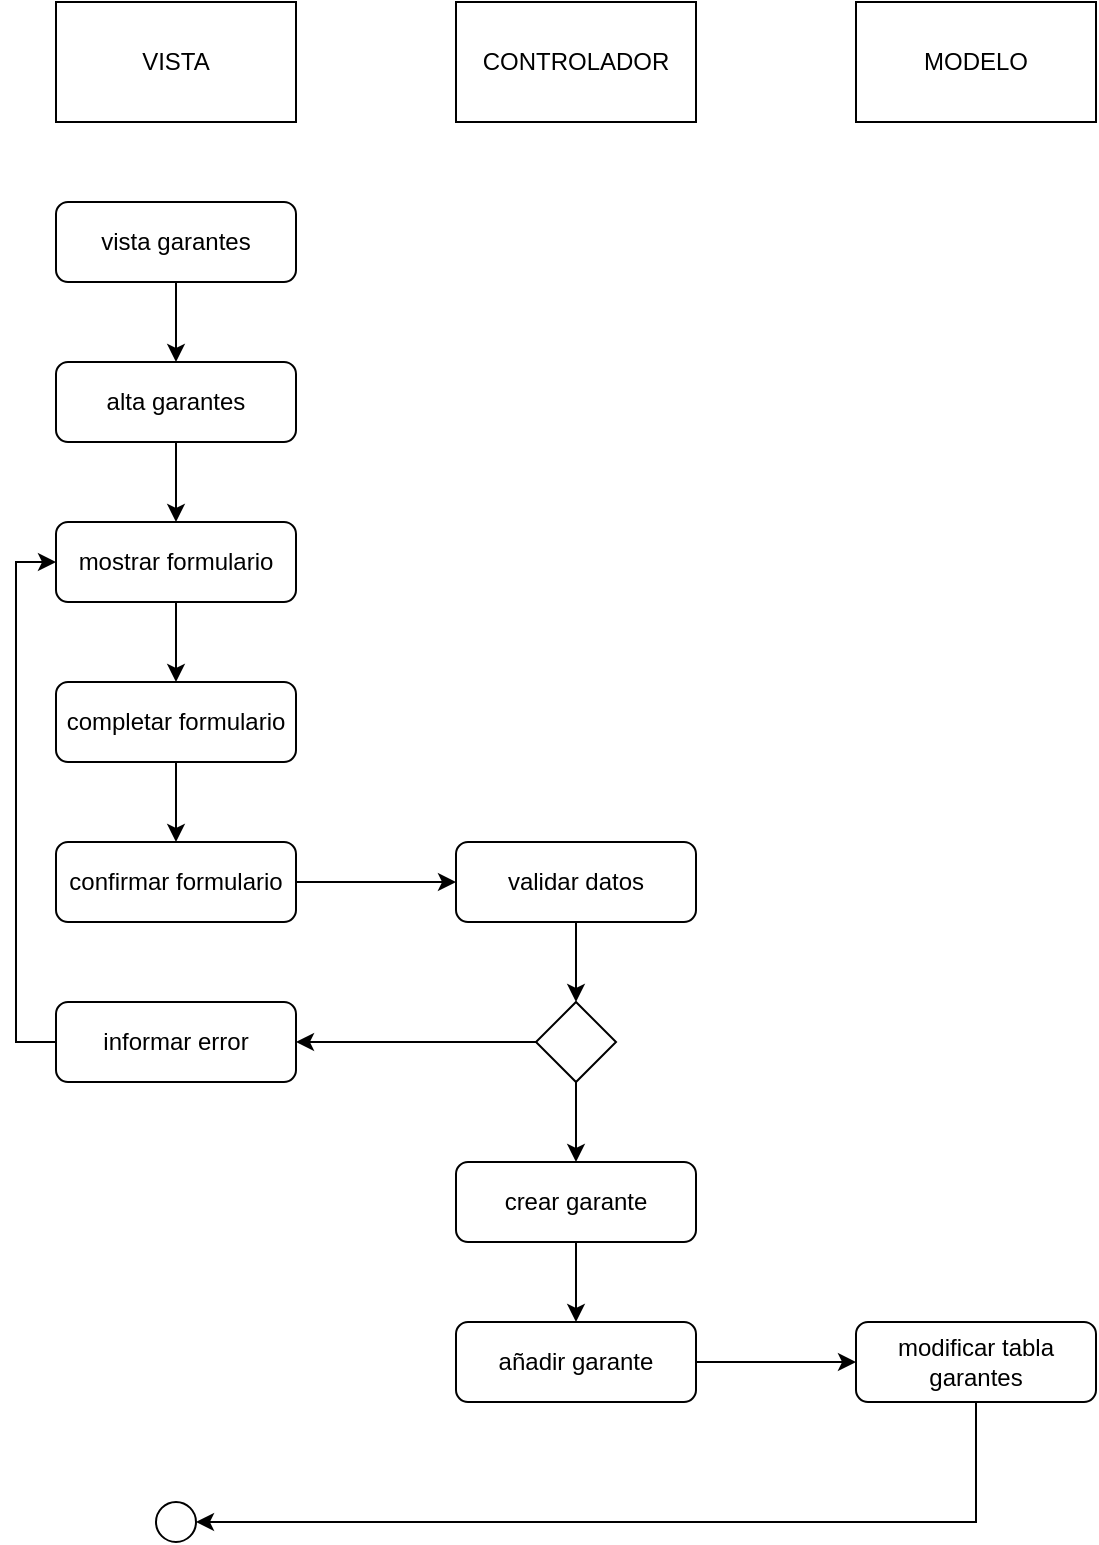 <mxfile version="28.2.5">
  <diagram name="Página-1" id="o3-o4MPG_sthvobzFKXW">
    <mxGraphModel dx="1426" dy="679" grid="1" gridSize="10" guides="1" tooltips="1" connect="1" arrows="1" fold="1" page="1" pageScale="1" pageWidth="827" pageHeight="1169" math="0" shadow="0">
      <root>
        <mxCell id="0" />
        <mxCell id="1" parent="0" />
        <mxCell id="09FDxShOkuP-vTnzd5Md-1" value="VISTA" style="rounded=0;whiteSpace=wrap;html=1;" vertex="1" parent="1">
          <mxGeometry x="120" y="20" width="120" height="60" as="geometry" />
        </mxCell>
        <mxCell id="09FDxShOkuP-vTnzd5Md-2" value="CONTROLADOR" style="rounded=0;whiteSpace=wrap;html=1;" vertex="1" parent="1">
          <mxGeometry x="320" y="20" width="120" height="60" as="geometry" />
        </mxCell>
        <mxCell id="09FDxShOkuP-vTnzd5Md-3" value="MODELO" style="rounded=0;whiteSpace=wrap;html=1;" vertex="1" parent="1">
          <mxGeometry x="520" y="20" width="120" height="60" as="geometry" />
        </mxCell>
        <mxCell id="09FDxShOkuP-vTnzd5Md-4" style="edgeStyle=orthogonalEdgeStyle;rounded=0;orthogonalLoop=1;jettySize=auto;html=1;exitX=0.5;exitY=1;exitDx=0;exitDy=0;entryX=0.5;entryY=0;entryDx=0;entryDy=0;" edge="1" parent="1" source="09FDxShOkuP-vTnzd5Md-5" target="09FDxShOkuP-vTnzd5Md-7">
          <mxGeometry relative="1" as="geometry" />
        </mxCell>
        <mxCell id="09FDxShOkuP-vTnzd5Md-5" value="mostrar formulario" style="rounded=1;whiteSpace=wrap;html=1;" vertex="1" parent="1">
          <mxGeometry x="120" y="280" width="120" height="40" as="geometry" />
        </mxCell>
        <mxCell id="09FDxShOkuP-vTnzd5Md-6" style="edgeStyle=orthogonalEdgeStyle;rounded=0;orthogonalLoop=1;jettySize=auto;html=1;exitX=0.5;exitY=1;exitDx=0;exitDy=0;entryX=0.5;entryY=0;entryDx=0;entryDy=0;" edge="1" parent="1" source="09FDxShOkuP-vTnzd5Md-7" target="09FDxShOkuP-vTnzd5Md-9">
          <mxGeometry relative="1" as="geometry" />
        </mxCell>
        <mxCell id="09FDxShOkuP-vTnzd5Md-7" value="completar formulario" style="rounded=1;whiteSpace=wrap;html=1;" vertex="1" parent="1">
          <mxGeometry x="120" y="360" width="120" height="40" as="geometry" />
        </mxCell>
        <mxCell id="09FDxShOkuP-vTnzd5Md-8" style="edgeStyle=orthogonalEdgeStyle;rounded=0;orthogonalLoop=1;jettySize=auto;html=1;exitX=1;exitY=0.5;exitDx=0;exitDy=0;entryX=0;entryY=0.5;entryDx=0;entryDy=0;" edge="1" parent="1" source="09FDxShOkuP-vTnzd5Md-9" target="09FDxShOkuP-vTnzd5Md-11">
          <mxGeometry relative="1" as="geometry" />
        </mxCell>
        <mxCell id="09FDxShOkuP-vTnzd5Md-9" value="confirmar formulario" style="rounded=1;whiteSpace=wrap;html=1;" vertex="1" parent="1">
          <mxGeometry x="120" y="440" width="120" height="40" as="geometry" />
        </mxCell>
        <mxCell id="09FDxShOkuP-vTnzd5Md-10" style="edgeStyle=orthogonalEdgeStyle;rounded=0;orthogonalLoop=1;jettySize=auto;html=1;exitX=0.5;exitY=1;exitDx=0;exitDy=0;entryX=0.5;entryY=0;entryDx=0;entryDy=0;" edge="1" parent="1" source="09FDxShOkuP-vTnzd5Md-11" target="09FDxShOkuP-vTnzd5Md-21">
          <mxGeometry relative="1" as="geometry" />
        </mxCell>
        <mxCell id="09FDxShOkuP-vTnzd5Md-11" value="validar datos" style="rounded=1;whiteSpace=wrap;html=1;" vertex="1" parent="1">
          <mxGeometry x="320" y="440" width="120" height="40" as="geometry" />
        </mxCell>
        <mxCell id="09FDxShOkuP-vTnzd5Md-12" style="edgeStyle=orthogonalEdgeStyle;rounded=0;orthogonalLoop=1;jettySize=auto;html=1;exitX=0;exitY=0.5;exitDx=0;exitDy=0;entryX=0;entryY=0.5;entryDx=0;entryDy=0;" edge="1" parent="1" source="09FDxShOkuP-vTnzd5Md-13" target="09FDxShOkuP-vTnzd5Md-5">
          <mxGeometry relative="1" as="geometry" />
        </mxCell>
        <mxCell id="09FDxShOkuP-vTnzd5Md-13" value="informar error" style="rounded=1;whiteSpace=wrap;html=1;" vertex="1" parent="1">
          <mxGeometry x="120" y="520" width="120" height="40" as="geometry" />
        </mxCell>
        <mxCell id="09FDxShOkuP-vTnzd5Md-14" style="edgeStyle=orthogonalEdgeStyle;rounded=0;orthogonalLoop=1;jettySize=auto;html=1;exitX=0.5;exitY=1;exitDx=0;exitDy=0;entryX=0.5;entryY=0;entryDx=0;entryDy=0;" edge="1" parent="1" source="09FDxShOkuP-vTnzd5Md-15" target="09FDxShOkuP-vTnzd5Md-17">
          <mxGeometry relative="1" as="geometry" />
        </mxCell>
        <mxCell id="09FDxShOkuP-vTnzd5Md-15" value="crear garante" style="rounded=1;whiteSpace=wrap;html=1;" vertex="1" parent="1">
          <mxGeometry x="320" y="600" width="120" height="40" as="geometry" />
        </mxCell>
        <mxCell id="09FDxShOkuP-vTnzd5Md-16" style="edgeStyle=orthogonalEdgeStyle;rounded=0;orthogonalLoop=1;jettySize=auto;html=1;exitX=1;exitY=0.5;exitDx=0;exitDy=0;" edge="1" parent="1" source="09FDxShOkuP-vTnzd5Md-17" target="09FDxShOkuP-vTnzd5Md-23">
          <mxGeometry relative="1" as="geometry" />
        </mxCell>
        <mxCell id="09FDxShOkuP-vTnzd5Md-17" value="añadir garante" style="rounded=1;whiteSpace=wrap;html=1;" vertex="1" parent="1">
          <mxGeometry x="320" y="680" width="120" height="40" as="geometry" />
        </mxCell>
        <mxCell id="09FDxShOkuP-vTnzd5Md-18" value="" style="ellipse;whiteSpace=wrap;html=1;aspect=fixed;fillStyle=solid;fillColor=light-dark(#FFFFFF,#121212);" vertex="1" parent="1">
          <mxGeometry x="170" y="770" width="20" height="20" as="geometry" />
        </mxCell>
        <mxCell id="09FDxShOkuP-vTnzd5Md-19" style="edgeStyle=orthogonalEdgeStyle;rounded=0;orthogonalLoop=1;jettySize=auto;html=1;exitX=0.5;exitY=1;exitDx=0;exitDy=0;entryX=0.5;entryY=0;entryDx=0;entryDy=0;" edge="1" parent="1" source="09FDxShOkuP-vTnzd5Md-21" target="09FDxShOkuP-vTnzd5Md-15">
          <mxGeometry relative="1" as="geometry" />
        </mxCell>
        <mxCell id="09FDxShOkuP-vTnzd5Md-20" style="edgeStyle=orthogonalEdgeStyle;rounded=0;orthogonalLoop=1;jettySize=auto;html=1;exitX=0;exitY=0.5;exitDx=0;exitDy=0;" edge="1" parent="1" source="09FDxShOkuP-vTnzd5Md-21" target="09FDxShOkuP-vTnzd5Md-13">
          <mxGeometry relative="1" as="geometry" />
        </mxCell>
        <mxCell id="09FDxShOkuP-vTnzd5Md-21" value="" style="rhombus;whiteSpace=wrap;html=1;" vertex="1" parent="1">
          <mxGeometry x="360" y="520" width="40" height="40" as="geometry" />
        </mxCell>
        <mxCell id="09FDxShOkuP-vTnzd5Md-22" style="edgeStyle=orthogonalEdgeStyle;rounded=0;orthogonalLoop=1;jettySize=auto;html=1;exitX=0.5;exitY=1;exitDx=0;exitDy=0;entryX=1;entryY=0.5;entryDx=0;entryDy=0;" edge="1" parent="1" source="09FDxShOkuP-vTnzd5Md-23" target="09FDxShOkuP-vTnzd5Md-18">
          <mxGeometry relative="1" as="geometry" />
        </mxCell>
        <mxCell id="09FDxShOkuP-vTnzd5Md-23" value="modificar tabla garantes" style="rounded=1;whiteSpace=wrap;html=1;" vertex="1" parent="1">
          <mxGeometry x="520" y="680" width="120" height="40" as="geometry" />
        </mxCell>
        <mxCell id="09FDxShOkuP-vTnzd5Md-24" style="edgeStyle=orthogonalEdgeStyle;rounded=0;orthogonalLoop=1;jettySize=auto;html=1;exitX=0.5;exitY=1;exitDx=0;exitDy=0;entryX=0.5;entryY=0;entryDx=0;entryDy=0;" edge="1" parent="1" source="09FDxShOkuP-vTnzd5Md-25" target="09FDxShOkuP-vTnzd5Md-5">
          <mxGeometry relative="1" as="geometry" />
        </mxCell>
        <mxCell id="09FDxShOkuP-vTnzd5Md-25" value="alta garantes" style="rounded=1;whiteSpace=wrap;html=1;" vertex="1" parent="1">
          <mxGeometry x="120" y="200" width="120" height="40" as="geometry" />
        </mxCell>
        <mxCell id="09FDxShOkuP-vTnzd5Md-26" style="edgeStyle=orthogonalEdgeStyle;rounded=0;orthogonalLoop=1;jettySize=auto;html=1;exitX=0.5;exitY=1;exitDx=0;exitDy=0;entryX=0.5;entryY=0;entryDx=0;entryDy=0;" edge="1" parent="1" source="09FDxShOkuP-vTnzd5Md-27" target="09FDxShOkuP-vTnzd5Md-25">
          <mxGeometry relative="1" as="geometry" />
        </mxCell>
        <mxCell id="09FDxShOkuP-vTnzd5Md-27" value="vista garantes" style="rounded=1;whiteSpace=wrap;html=1;" vertex="1" parent="1">
          <mxGeometry x="120" y="120" width="120" height="40" as="geometry" />
        </mxCell>
      </root>
    </mxGraphModel>
  </diagram>
</mxfile>
